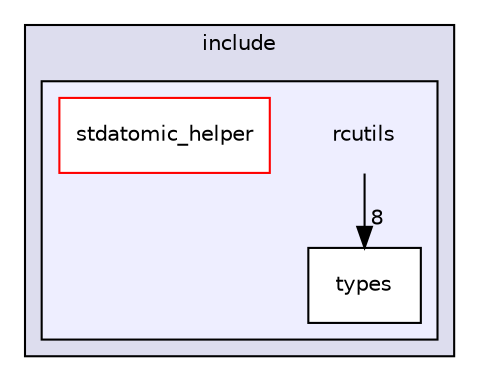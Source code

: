 digraph "/home/developer/workspaces/docs_crystal/src/ros2/rcutils/include/rcutils" {
  compound=true
  node [ fontsize="10", fontname="Helvetica"];
  edge [ labelfontsize="10", labelfontname="Helvetica"];
  subgraph clusterdir_ae1a01226e056739561a46585ba45cf5 {
    graph [ bgcolor="#ddddee", pencolor="black", label="include" fontname="Helvetica", fontsize="10", URL="dir_ae1a01226e056739561a46585ba45cf5.html"]
  subgraph clusterdir_0321681f179e39143998518a0f1c8dca {
    graph [ bgcolor="#eeeeff", pencolor="black", label="" URL="dir_0321681f179e39143998518a0f1c8dca.html"];
    dir_0321681f179e39143998518a0f1c8dca [shape=plaintext label="rcutils"];
    dir_4b498bc8543e36d01be92371a8a60426 [shape=box label="stdatomic_helper" color="red" fillcolor="white" style="filled" URL="dir_4b498bc8543e36d01be92371a8a60426.html"];
    dir_90882828bd885314225f8d4963a396a5 [shape=box label="types" color="black" fillcolor="white" style="filled" URL="dir_90882828bd885314225f8d4963a396a5.html"];
  }
  }
  dir_0321681f179e39143998518a0f1c8dca->dir_90882828bd885314225f8d4963a396a5 [headlabel="8", labeldistance=1.5 headhref="dir_000004_000008.html"];
}
